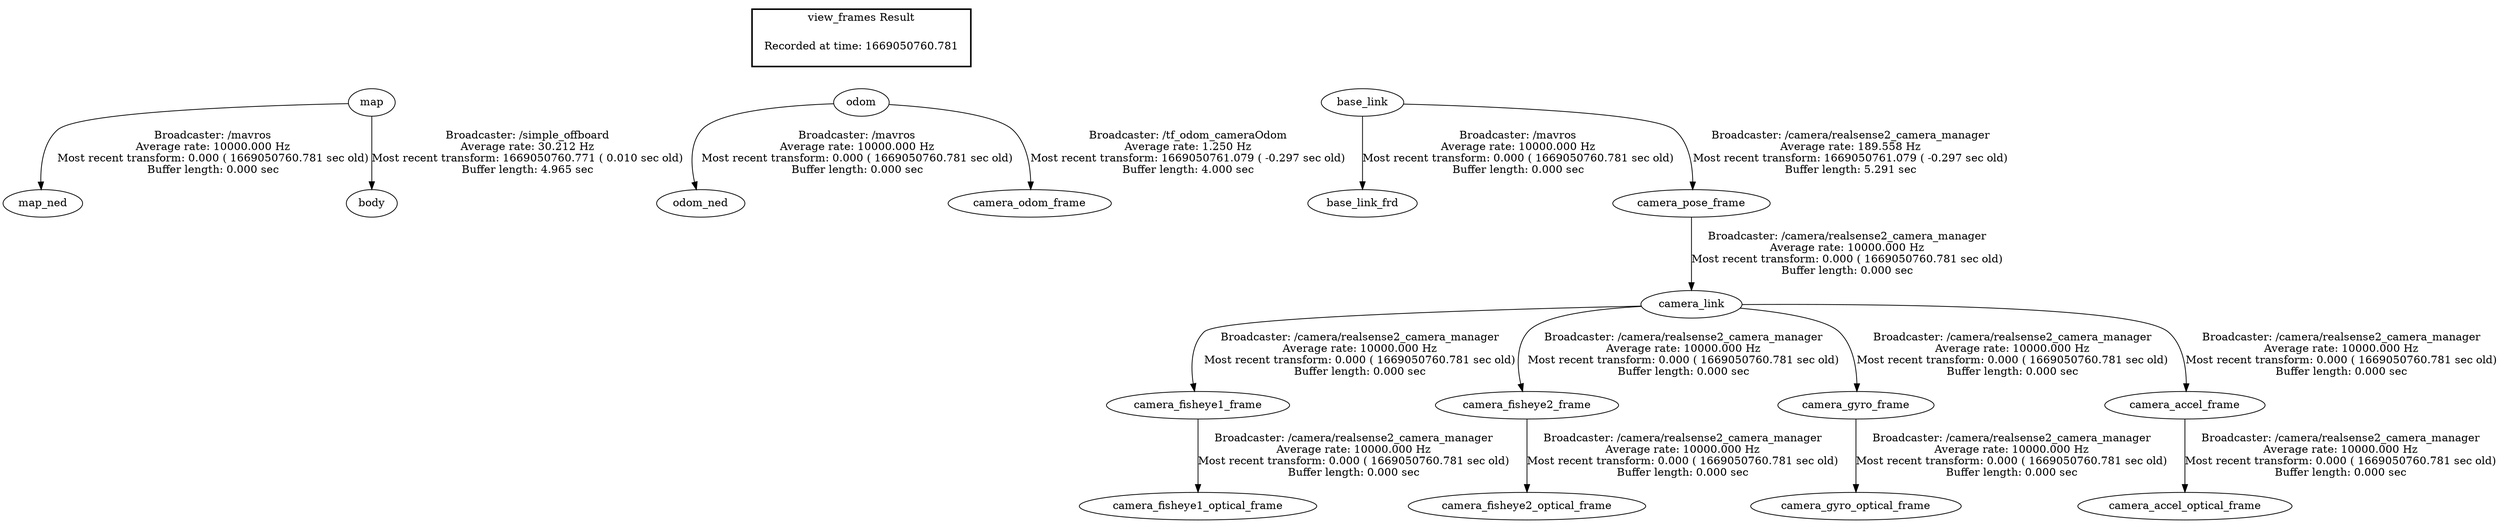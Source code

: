 digraph G {
"map" -> "map_ned"[label="Broadcaster: /mavros\nAverage rate: 10000.000 Hz\nMost recent transform: 0.000 ( 1669050760.781 sec old)\nBuffer length: 0.000 sec\n"];
"odom" -> "odom_ned"[label="Broadcaster: /mavros\nAverage rate: 10000.000 Hz\nMost recent transform: 0.000 ( 1669050760.781 sec old)\nBuffer length: 0.000 sec\n"];
"base_link" -> "base_link_frd"[label="Broadcaster: /mavros\nAverage rate: 10000.000 Hz\nMost recent transform: 0.000 ( 1669050760.781 sec old)\nBuffer length: 0.000 sec\n"];
"camera_link" -> "camera_fisheye1_frame"[label="Broadcaster: /camera/realsense2_camera_manager\nAverage rate: 10000.000 Hz\nMost recent transform: 0.000 ( 1669050760.781 sec old)\nBuffer length: 0.000 sec\n"];
"camera_pose_frame" -> "camera_link"[label="Broadcaster: /camera/realsense2_camera_manager\nAverage rate: 10000.000 Hz\nMost recent transform: 0.000 ( 1669050760.781 sec old)\nBuffer length: 0.000 sec\n"];
"camera_fisheye1_frame" -> "camera_fisheye1_optical_frame"[label="Broadcaster: /camera/realsense2_camera_manager\nAverage rate: 10000.000 Hz\nMost recent transform: 0.000 ( 1669050760.781 sec old)\nBuffer length: 0.000 sec\n"];
"camera_link" -> "camera_fisheye2_frame"[label="Broadcaster: /camera/realsense2_camera_manager\nAverage rate: 10000.000 Hz\nMost recent transform: 0.000 ( 1669050760.781 sec old)\nBuffer length: 0.000 sec\n"];
"camera_fisheye2_frame" -> "camera_fisheye2_optical_frame"[label="Broadcaster: /camera/realsense2_camera_manager\nAverage rate: 10000.000 Hz\nMost recent transform: 0.000 ( 1669050760.781 sec old)\nBuffer length: 0.000 sec\n"];
"camera_link" -> "camera_gyro_frame"[label="Broadcaster: /camera/realsense2_camera_manager\nAverage rate: 10000.000 Hz\nMost recent transform: 0.000 ( 1669050760.781 sec old)\nBuffer length: 0.000 sec\n"];
"camera_gyro_frame" -> "camera_gyro_optical_frame"[label="Broadcaster: /camera/realsense2_camera_manager\nAverage rate: 10000.000 Hz\nMost recent transform: 0.000 ( 1669050760.781 sec old)\nBuffer length: 0.000 sec\n"];
"camera_link" -> "camera_accel_frame"[label="Broadcaster: /camera/realsense2_camera_manager\nAverage rate: 10000.000 Hz\nMost recent transform: 0.000 ( 1669050760.781 sec old)\nBuffer length: 0.000 sec\n"];
"camera_accel_frame" -> "camera_accel_optical_frame"[label="Broadcaster: /camera/realsense2_camera_manager\nAverage rate: 10000.000 Hz\nMost recent transform: 0.000 ( 1669050760.781 sec old)\nBuffer length: 0.000 sec\n"];
"base_link" -> "camera_pose_frame"[label="Broadcaster: /camera/realsense2_camera_manager\nAverage rate: 189.558 Hz\nMost recent transform: 1669050761.079 ( -0.297 sec old)\nBuffer length: 5.291 sec\n"];
"odom" -> "camera_odom_frame"[label="Broadcaster: /tf_odom_cameraOdom\nAverage rate: 1.250 Hz\nMost recent transform: 1669050761.079 ( -0.297 sec old)\nBuffer length: 4.000 sec\n"];
"map" -> "body"[label="Broadcaster: /simple_offboard\nAverage rate: 30.212 Hz\nMost recent transform: 1669050760.771 ( 0.010 sec old)\nBuffer length: 4.965 sec\n"];
edge [style=invis];
 subgraph cluster_legend { style=bold; color=black; label ="view_frames Result";
"Recorded at time: 1669050760.781"[ shape=plaintext ] ;
 }->"map";
edge [style=invis];
 subgraph cluster_legend { style=bold; color=black; label ="view_frames Result";
"Recorded at time: 1669050760.781"[ shape=plaintext ] ;
 }->"odom";
edge [style=invis];
 subgraph cluster_legend { style=bold; color=black; label ="view_frames Result";
"Recorded at time: 1669050760.781"[ shape=plaintext ] ;
 }->"base_link";
}